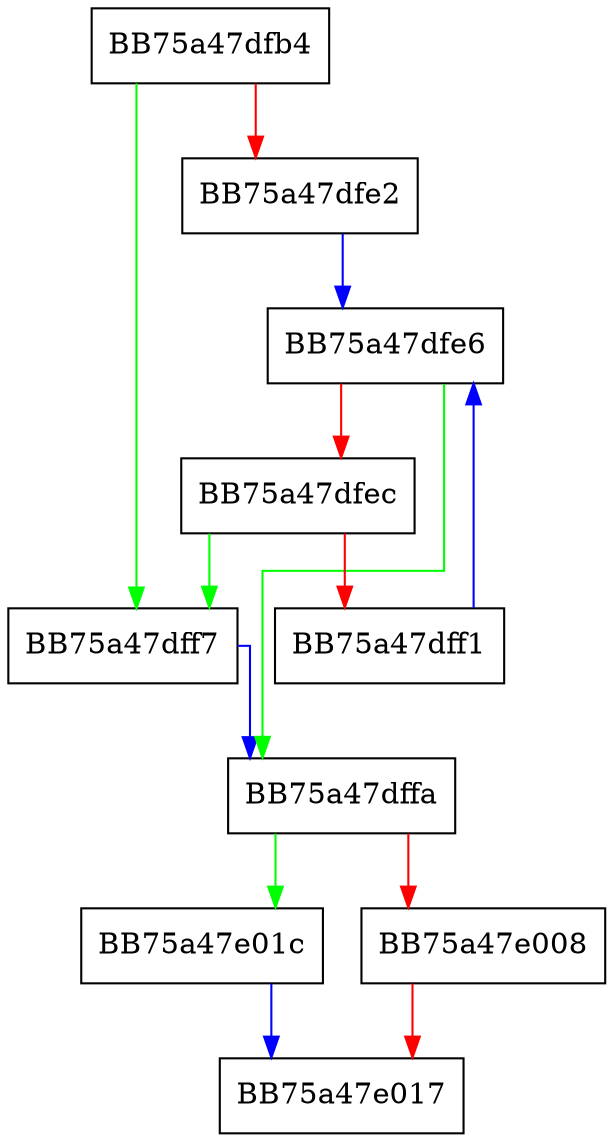 digraph delete_handle {
  node [shape="box"];
  graph [splines=ortho];
  BB75a47dfb4 -> BB75a47dff7 [color="green"];
  BB75a47dfb4 -> BB75a47dfe2 [color="red"];
  BB75a47dfe2 -> BB75a47dfe6 [color="blue"];
  BB75a47dfe6 -> BB75a47dffa [color="green"];
  BB75a47dfe6 -> BB75a47dfec [color="red"];
  BB75a47dfec -> BB75a47dff7 [color="green"];
  BB75a47dfec -> BB75a47dff1 [color="red"];
  BB75a47dff1 -> BB75a47dfe6 [color="blue"];
  BB75a47dff7 -> BB75a47dffa [color="blue"];
  BB75a47dffa -> BB75a47e01c [color="green"];
  BB75a47dffa -> BB75a47e008 [color="red"];
  BB75a47e008 -> BB75a47e017 [color="red"];
  BB75a47e01c -> BB75a47e017 [color="blue"];
}